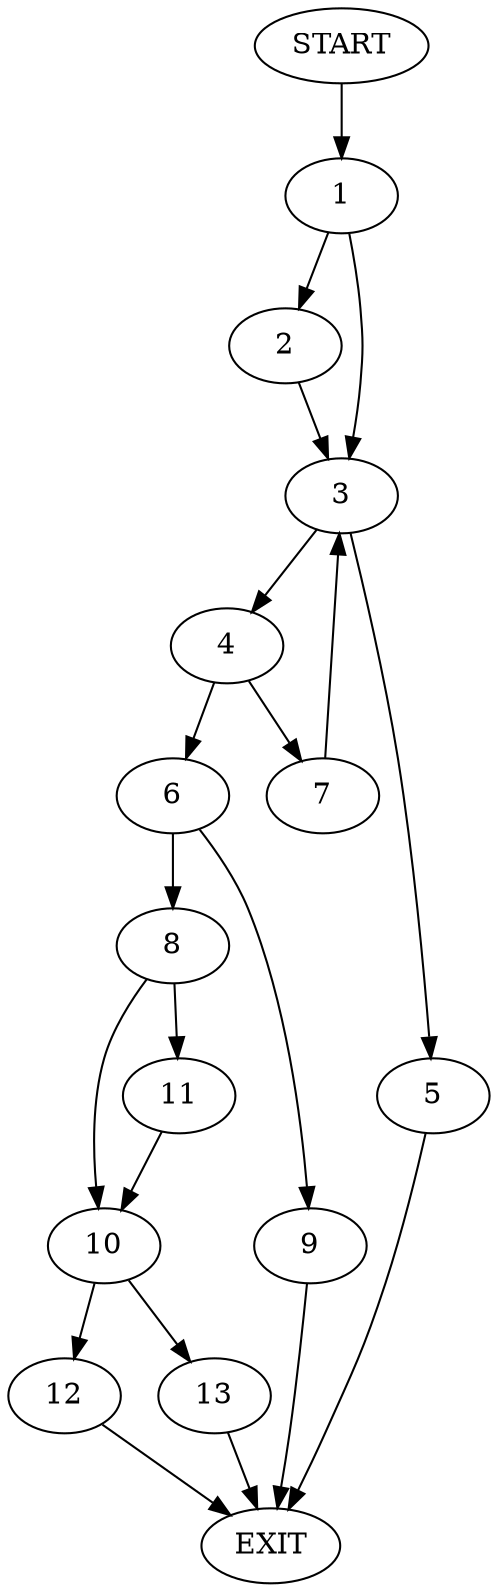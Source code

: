 digraph {
0 [label="START"]
14 [label="EXIT"]
0 -> 1
1 -> 2
1 -> 3
2 -> 3
3 -> 4
3 -> 5
4 -> 6
4 -> 7
5 -> 14
6 -> 8
6 -> 9
7 -> 3
9 -> 14
8 -> 10
8 -> 11
10 -> 12
10 -> 13
11 -> 10
13 -> 14
12 -> 14
}
